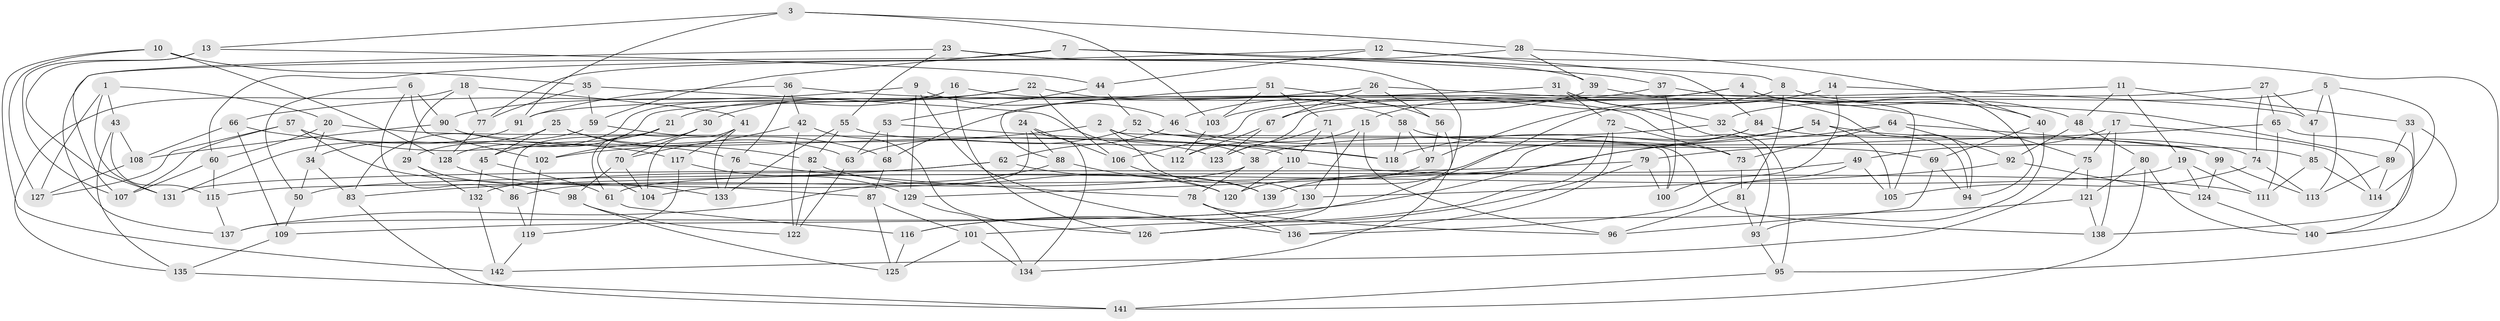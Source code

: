 // Generated by graph-tools (version 1.1) at 2025/50/03/09/25 03:50:44]
// undirected, 142 vertices, 284 edges
graph export_dot {
graph [start="1"]
  node [color=gray90,style=filled];
  1;
  2;
  3;
  4;
  5;
  6;
  7;
  8;
  9;
  10;
  11;
  12;
  13;
  14;
  15;
  16;
  17;
  18;
  19;
  20;
  21;
  22;
  23;
  24;
  25;
  26;
  27;
  28;
  29;
  30;
  31;
  32;
  33;
  34;
  35;
  36;
  37;
  38;
  39;
  40;
  41;
  42;
  43;
  44;
  45;
  46;
  47;
  48;
  49;
  50;
  51;
  52;
  53;
  54;
  55;
  56;
  57;
  58;
  59;
  60;
  61;
  62;
  63;
  64;
  65;
  66;
  67;
  68;
  69;
  70;
  71;
  72;
  73;
  74;
  75;
  76;
  77;
  78;
  79;
  80;
  81;
  82;
  83;
  84;
  85;
  86;
  87;
  88;
  89;
  90;
  91;
  92;
  93;
  94;
  95;
  96;
  97;
  98;
  99;
  100;
  101;
  102;
  103;
  104;
  105;
  106;
  107;
  108;
  109;
  110;
  111;
  112;
  113;
  114;
  115;
  116;
  117;
  118;
  119;
  120;
  121;
  122;
  123;
  124;
  125;
  126;
  127;
  128;
  129;
  130;
  131;
  132;
  133;
  134;
  135;
  136;
  137;
  138;
  139;
  140;
  141;
  142;
  1 -- 131;
  1 -- 20;
  1 -- 43;
  1 -- 127;
  2 -- 102;
  2 -- 130;
  2 -- 38;
  2 -- 100;
  3 -- 103;
  3 -- 91;
  3 -- 13;
  3 -- 28;
  4 -- 94;
  4 -- 106;
  4 -- 40;
  4 -- 15;
  5 -- 113;
  5 -- 114;
  5 -- 47;
  5 -- 32;
  6 -- 102;
  6 -- 50;
  6 -- 90;
  6 -- 86;
  7 -- 37;
  7 -- 137;
  7 -- 59;
  7 -- 8;
  8 -- 48;
  8 -- 67;
  8 -- 81;
  9 -- 46;
  9 -- 129;
  9 -- 66;
  9 -- 136;
  10 -- 128;
  10 -- 142;
  10 -- 35;
  10 -- 127;
  11 -- 128;
  11 -- 19;
  11 -- 48;
  11 -- 33;
  12 -- 84;
  12 -- 44;
  12 -- 60;
  12 -- 95;
  13 -- 107;
  13 -- 44;
  13 -- 131;
  14 -- 116;
  14 -- 47;
  14 -- 100;
  14 -- 97;
  15 -- 112;
  15 -- 96;
  15 -- 130;
  16 -- 21;
  16 -- 126;
  16 -- 29;
  16 -- 93;
  17 -- 75;
  17 -- 138;
  17 -- 114;
  17 -- 49;
  18 -- 41;
  18 -- 135;
  18 -- 77;
  18 -- 29;
  19 -- 61;
  19 -- 124;
  19 -- 111;
  20 -- 60;
  20 -- 110;
  20 -- 34;
  21 -- 86;
  21 -- 45;
  21 -- 61;
  22 -- 58;
  22 -- 90;
  22 -- 30;
  22 -- 106;
  23 -- 107;
  23 -- 55;
  23 -- 39;
  23 -- 139;
  24 -- 106;
  24 -- 134;
  24 -- 104;
  24 -- 88;
  25 -- 45;
  25 -- 82;
  25 -- 63;
  25 -- 34;
  26 -- 67;
  26 -- 68;
  26 -- 56;
  26 -- 75;
  27 -- 74;
  27 -- 65;
  27 -- 47;
  27 -- 123;
  28 -- 40;
  28 -- 77;
  28 -- 39;
  29 -- 132;
  29 -- 98;
  30 -- 70;
  30 -- 104;
  30 -- 102;
  31 -- 72;
  31 -- 95;
  31 -- 91;
  31 -- 32;
  32 -- 38;
  32 -- 94;
  33 -- 140;
  33 -- 138;
  33 -- 89;
  34 -- 83;
  34 -- 50;
  35 -- 59;
  35 -- 112;
  35 -- 77;
  36 -- 91;
  36 -- 42;
  36 -- 89;
  36 -- 76;
  37 -- 105;
  37 -- 103;
  37 -- 100;
  38 -- 78;
  38 -- 86;
  39 -- 94;
  39 -- 46;
  40 -- 69;
  40 -- 93;
  41 -- 104;
  41 -- 117;
  41 -- 133;
  42 -- 122;
  42 -- 126;
  42 -- 70;
  43 -- 108;
  43 -- 115;
  43 -- 135;
  44 -- 53;
  44 -- 52;
  45 -- 61;
  45 -- 132;
  46 -- 62;
  46 -- 73;
  47 -- 85;
  48 -- 80;
  48 -- 92;
  49 -- 50;
  49 -- 136;
  49 -- 105;
  50 -- 109;
  51 -- 56;
  51 -- 71;
  51 -- 88;
  51 -- 103;
  52 -- 63;
  52 -- 138;
  52 -- 118;
  53 -- 63;
  53 -- 118;
  53 -- 68;
  54 -- 105;
  54 -- 74;
  54 -- 109;
  54 -- 118;
  55 -- 85;
  55 -- 82;
  55 -- 133;
  56 -- 134;
  56 -- 97;
  57 -- 87;
  57 -- 107;
  57 -- 127;
  57 -- 76;
  58 -- 97;
  58 -- 118;
  58 -- 69;
  59 -- 68;
  59 -- 83;
  60 -- 107;
  60 -- 115;
  61 -- 116;
  62 -- 132;
  62 -- 83;
  62 -- 139;
  63 -- 122;
  64 -- 92;
  64 -- 73;
  64 -- 99;
  64 -- 139;
  65 -- 140;
  65 -- 79;
  65 -- 111;
  66 -- 109;
  66 -- 117;
  66 -- 108;
  67 -- 112;
  67 -- 123;
  68 -- 87;
  69 -- 96;
  69 -- 94;
  70 -- 104;
  70 -- 98;
  71 -- 110;
  71 -- 123;
  71 -- 126;
  72 -- 136;
  72 -- 116;
  72 -- 73;
  73 -- 81;
  74 -- 105;
  74 -- 113;
  75 -- 142;
  75 -- 121;
  76 -- 133;
  76 -- 78;
  77 -- 128;
  78 -- 136;
  78 -- 96;
  79 -- 101;
  79 -- 100;
  79 -- 131;
  80 -- 140;
  80 -- 121;
  80 -- 141;
  81 -- 93;
  81 -- 96;
  82 -- 120;
  82 -- 122;
  83 -- 141;
  84 -- 99;
  84 -- 115;
  84 -- 129;
  85 -- 111;
  85 -- 114;
  86 -- 119;
  87 -- 101;
  87 -- 125;
  88 -- 137;
  88 -- 120;
  89 -- 114;
  89 -- 113;
  90 -- 108;
  90 -- 123;
  91 -- 131;
  92 -- 124;
  92 -- 130;
  93 -- 95;
  95 -- 141;
  97 -- 120;
  98 -- 122;
  98 -- 125;
  99 -- 124;
  99 -- 113;
  101 -- 134;
  101 -- 125;
  102 -- 119;
  103 -- 112;
  106 -- 139;
  108 -- 127;
  109 -- 135;
  110 -- 111;
  110 -- 120;
  115 -- 137;
  116 -- 125;
  117 -- 129;
  117 -- 119;
  119 -- 142;
  121 -- 138;
  121 -- 126;
  124 -- 140;
  128 -- 133;
  129 -- 134;
  130 -- 137;
  132 -- 142;
  135 -- 141;
}
